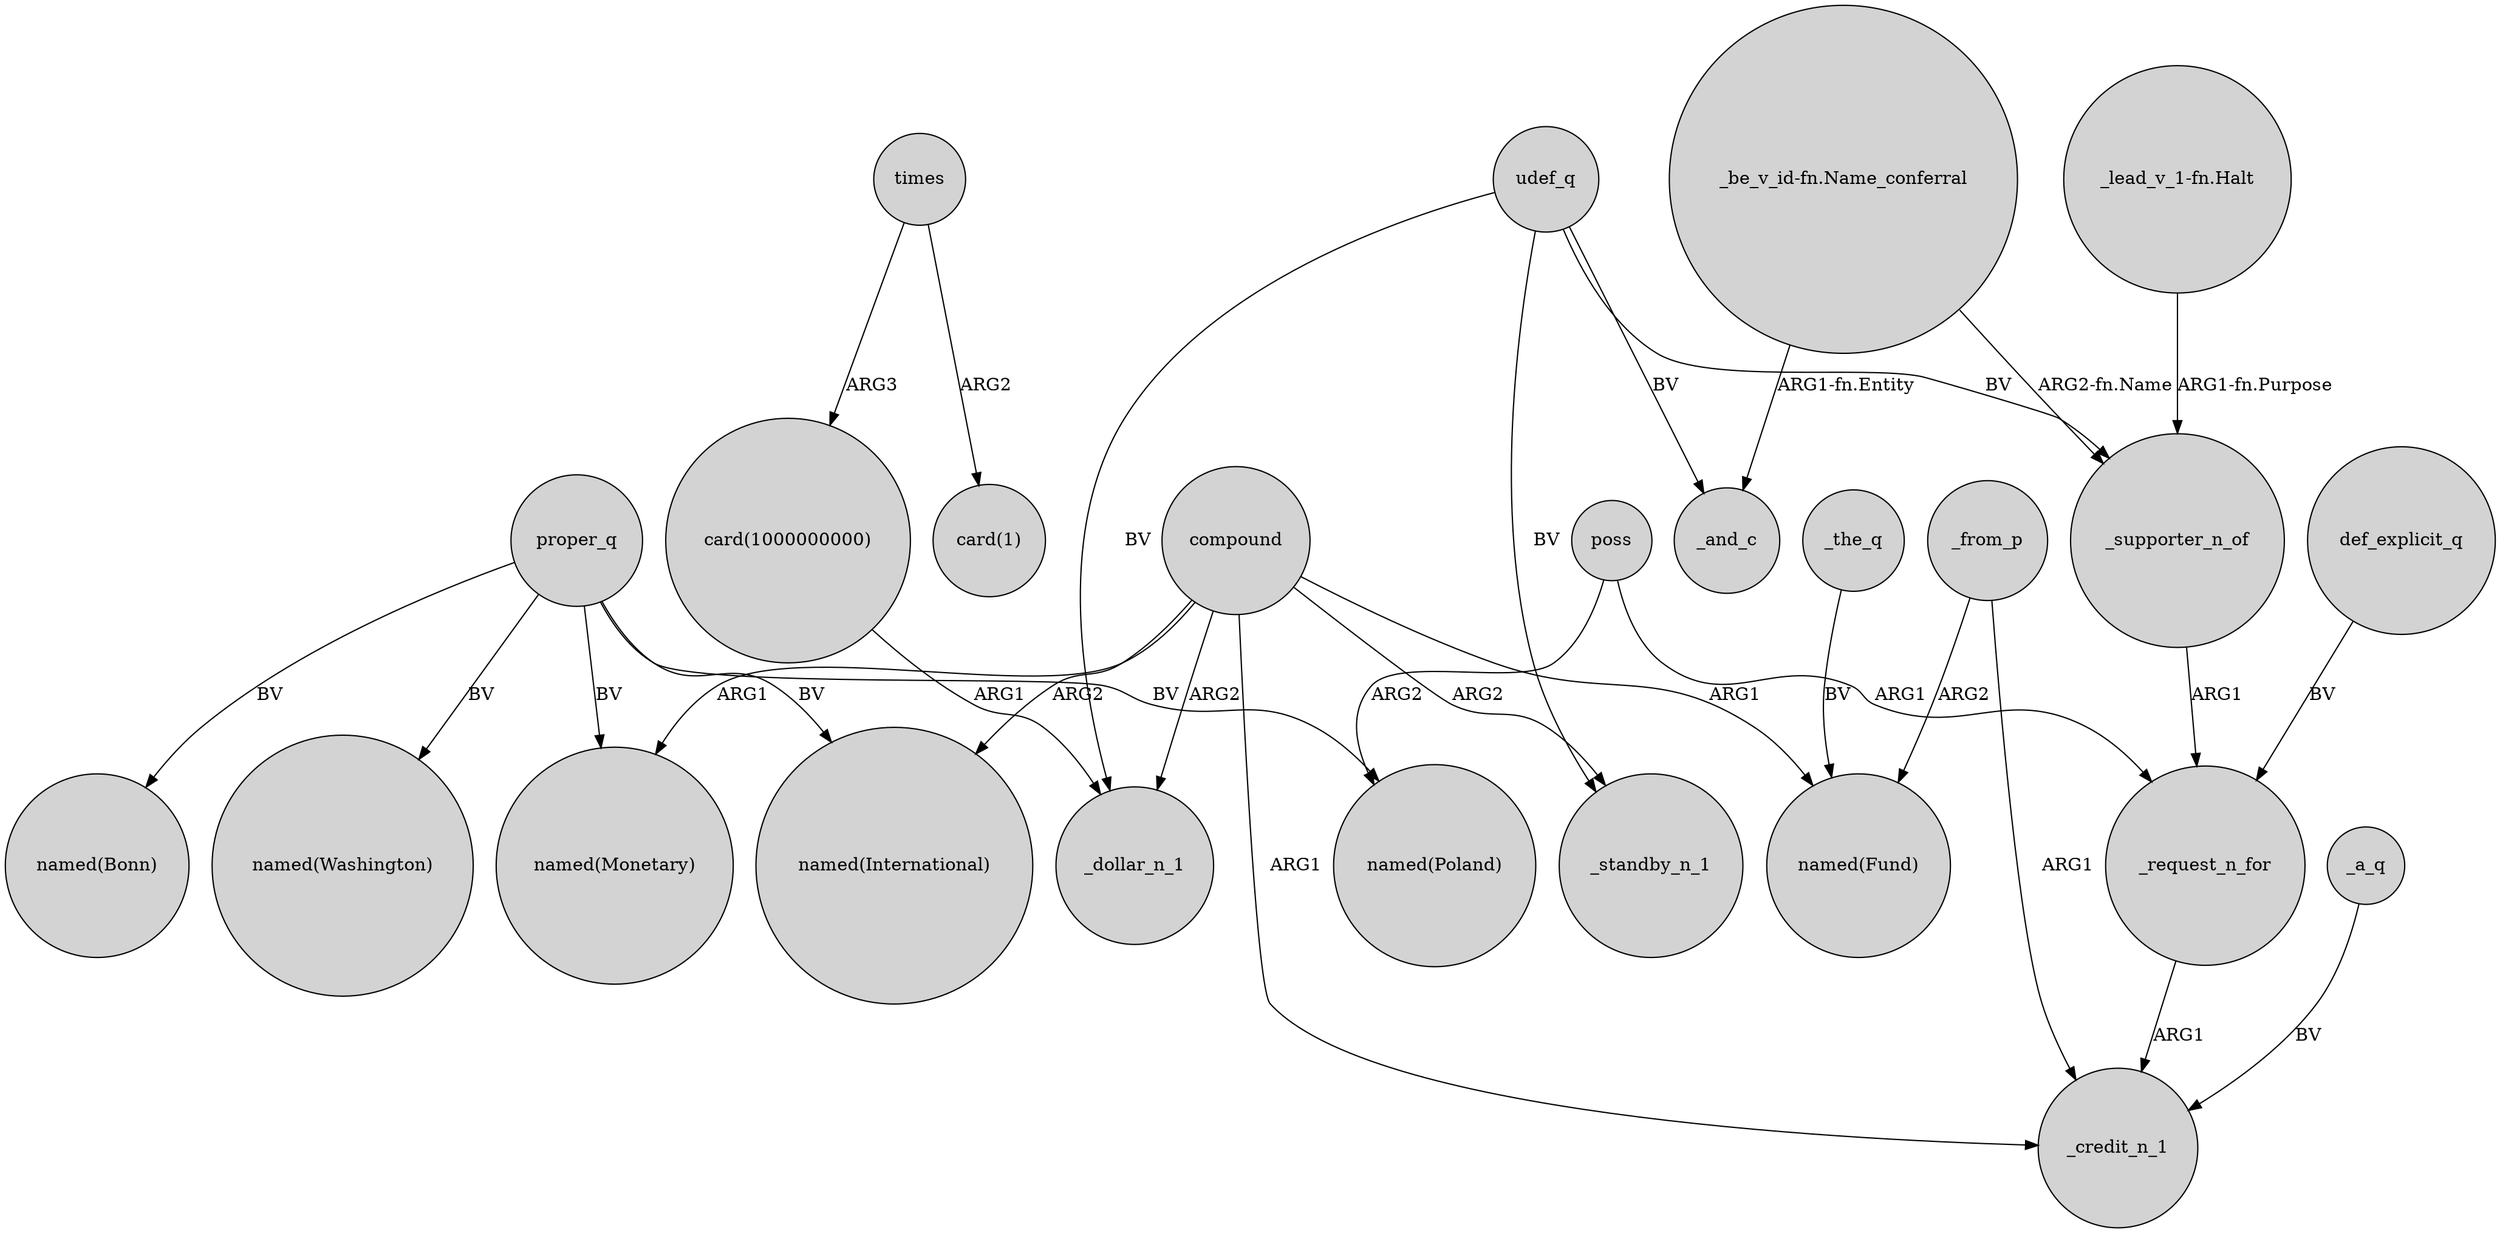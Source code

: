 digraph {
	node [shape=circle style=filled]
	"card(1000000000)" -> _dollar_n_1 [label=ARG1]
	_supporter_n_of -> _request_n_for [label=ARG1]
	proper_q -> "named(Monetary)" [label=BV]
	def_explicit_q -> _request_n_for [label=BV]
	_from_p -> _credit_n_1 [label=ARG1]
	compound -> "named(Fund)" [label=ARG1]
	compound -> "named(Monetary)" [label=ARG1]
	"_be_v_id-fn.Name_conferral" -> _supporter_n_of [label="ARG2-fn.Name"]
	_the_q -> "named(Fund)" [label=BV]
	poss -> "named(Poland)" [label=ARG2]
	_from_p -> "named(Fund)" [label=ARG2]
	times -> "card(1)" [label=ARG2]
	compound -> _dollar_n_1 [label=ARG2]
	_request_n_for -> _credit_n_1 [label=ARG1]
	udef_q -> _and_c [label=BV]
	times -> "card(1000000000)" [label=ARG3]
	udef_q -> _supporter_n_of [label=BV]
	compound -> _credit_n_1 [label=ARG1]
	proper_q -> "named(International)" [label=BV]
	udef_q -> _standby_n_1 [label=BV]
	compound -> _standby_n_1 [label=ARG2]
	udef_q -> _dollar_n_1 [label=BV]
	proper_q -> "named(Washington)" [label=BV]
	poss -> _request_n_for [label=ARG1]
	"_be_v_id-fn.Name_conferral" -> _and_c [label="ARG1-fn.Entity"]
	proper_q -> "named(Bonn)" [label=BV]
	_a_q -> _credit_n_1 [label=BV]
	"_lead_v_1-fn.Halt" -> _supporter_n_of [label="ARG1-fn.Purpose"]
	compound -> "named(International)" [label=ARG2]
	proper_q -> "named(Poland)" [label=BV]
}
